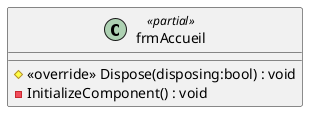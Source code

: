 @startuml
class frmAccueil <<partial>> {
    # <<override>> Dispose(disposing:bool) : void
    - InitializeComponent() : void
}
@enduml
